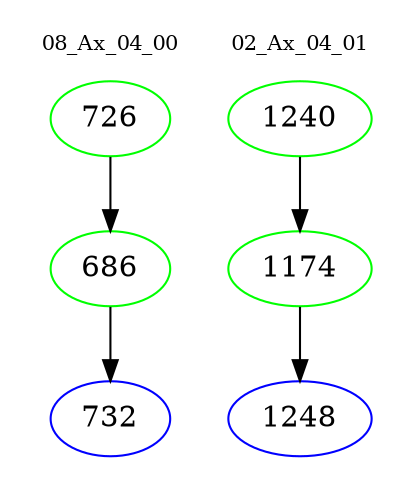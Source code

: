 digraph{
subgraph cluster_0 {
color = white
label = "08_Ax_04_00";
fontsize=10;
T0_726 [label="726", color="green"]
T0_726 -> T0_686 [color="black"]
T0_686 [label="686", color="green"]
T0_686 -> T0_732 [color="black"]
T0_732 [label="732", color="blue"]
}
subgraph cluster_1 {
color = white
label = "02_Ax_04_01";
fontsize=10;
T1_1240 [label="1240", color="green"]
T1_1240 -> T1_1174 [color="black"]
T1_1174 [label="1174", color="green"]
T1_1174 -> T1_1248 [color="black"]
T1_1248 [label="1248", color="blue"]
}
}
